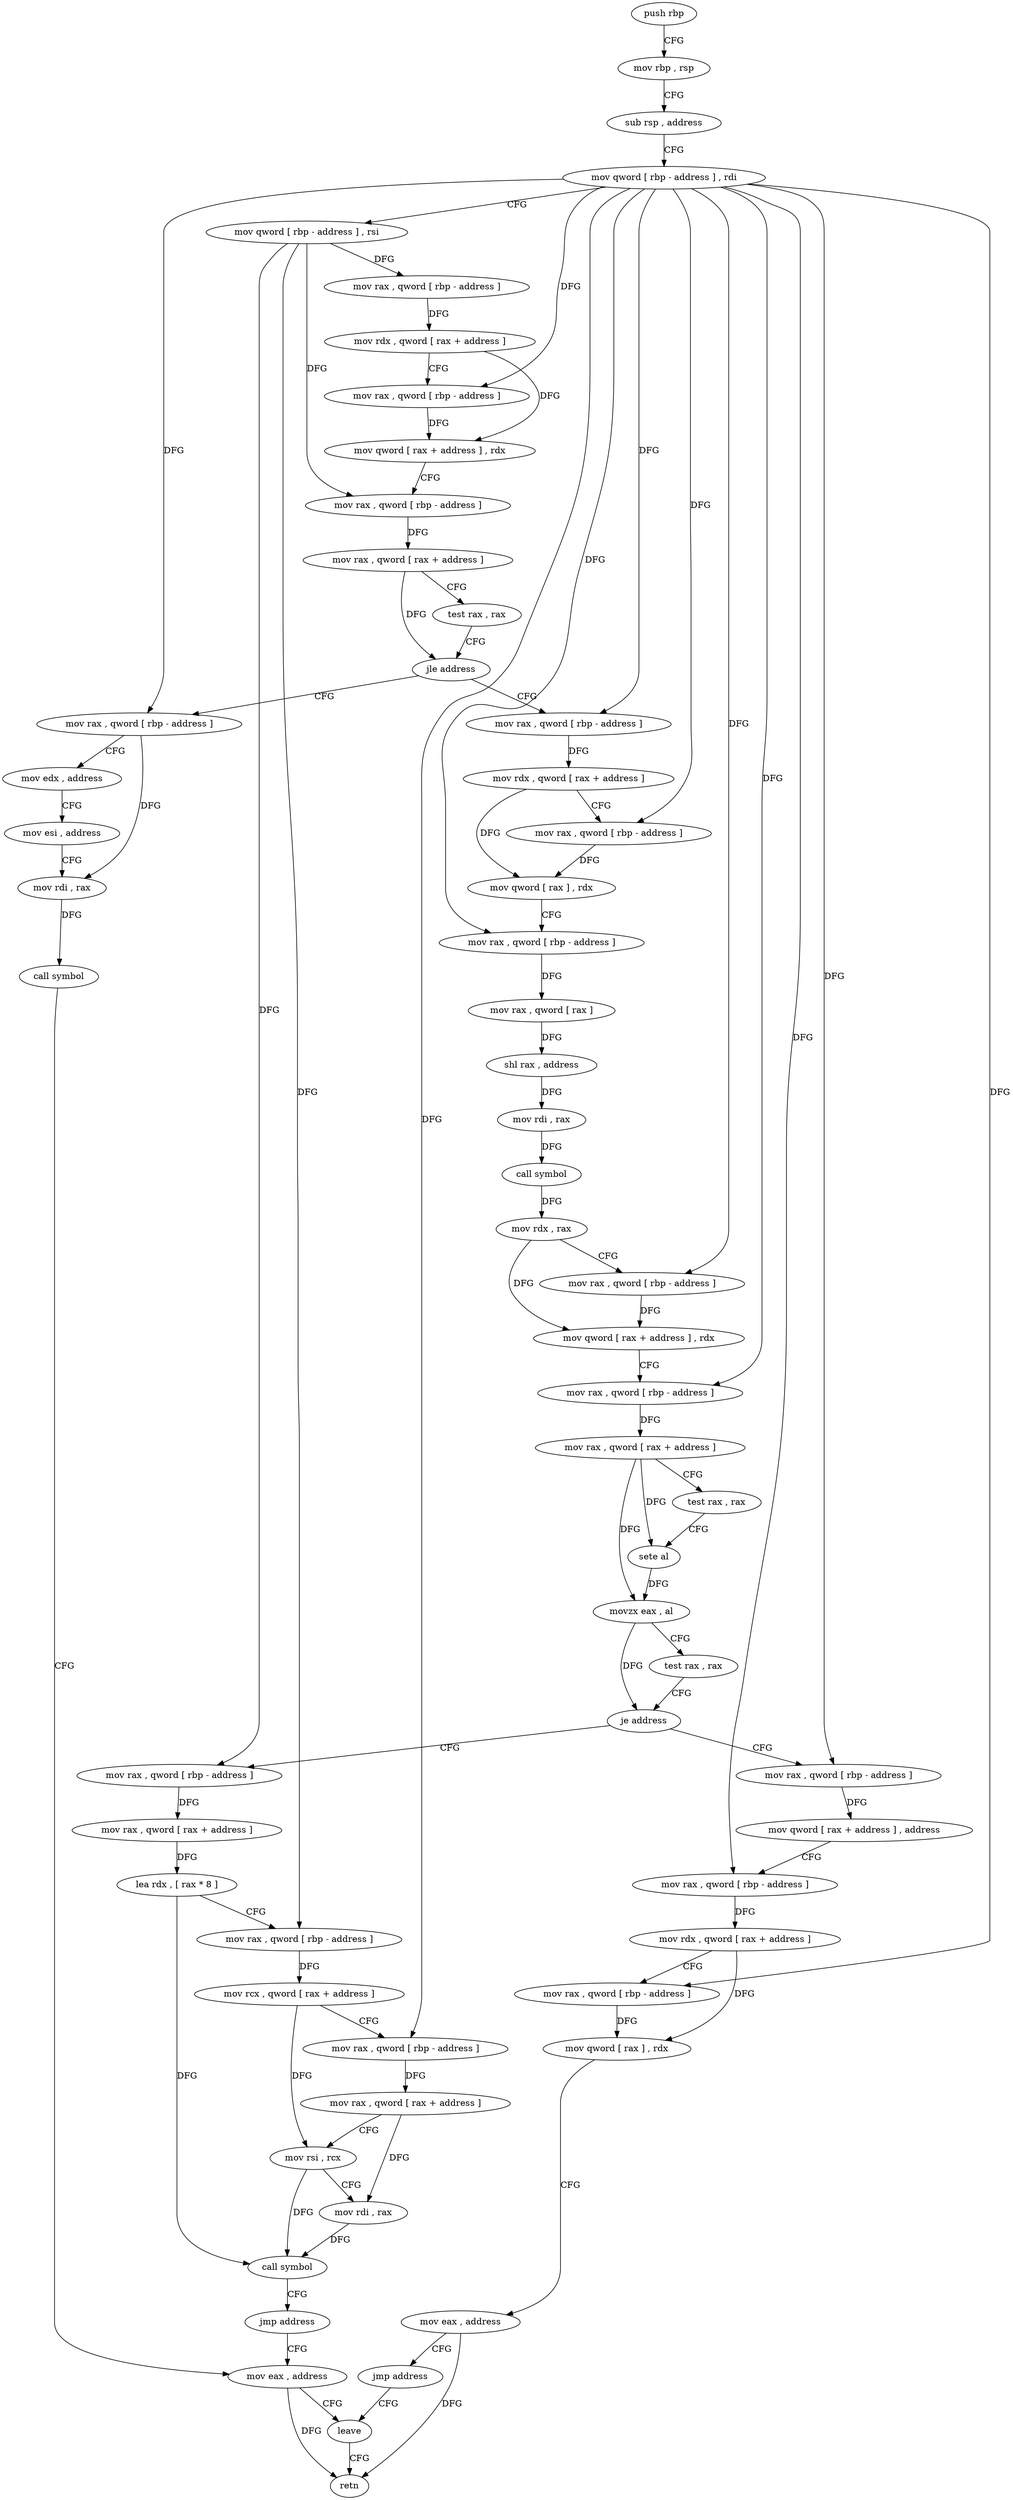 digraph "func" {
"4376626" [label = "push rbp" ]
"4376627" [label = "mov rbp , rsp" ]
"4376630" [label = "sub rsp , address" ]
"4376634" [label = "mov qword [ rbp - address ] , rdi" ]
"4376638" [label = "mov qword [ rbp - address ] , rsi" ]
"4376642" [label = "mov rax , qword [ rbp - address ]" ]
"4376646" [label = "mov rdx , qword [ rax + address ]" ]
"4376650" [label = "mov rax , qword [ rbp - address ]" ]
"4376654" [label = "mov qword [ rax + address ] , rdx" ]
"4376658" [label = "mov rax , qword [ rbp - address ]" ]
"4376662" [label = "mov rax , qword [ rax + address ]" ]
"4376666" [label = "test rax , rax" ]
"4376669" [label = "jle address" ]
"4376821" [label = "mov rax , qword [ rbp - address ]" ]
"4376675" [label = "mov rax , qword [ rbp - address ]" ]
"4376825" [label = "mov edx , address" ]
"4376830" [label = "mov esi , address" ]
"4376835" [label = "mov rdi , rax" ]
"4376838" [label = "call symbol" ]
"4376843" [label = "mov eax , address" ]
"4376679" [label = "mov rdx , qword [ rax + address ]" ]
"4376683" [label = "mov rax , qword [ rbp - address ]" ]
"4376687" [label = "mov qword [ rax ] , rdx" ]
"4376690" [label = "mov rax , qword [ rbp - address ]" ]
"4376694" [label = "mov rax , qword [ rax ]" ]
"4376697" [label = "shl rax , address" ]
"4376701" [label = "mov rdi , rax" ]
"4376704" [label = "call symbol" ]
"4376709" [label = "mov rdx , rax" ]
"4376712" [label = "mov rax , qword [ rbp - address ]" ]
"4376716" [label = "mov qword [ rax + address ] , rdx" ]
"4376720" [label = "mov rax , qword [ rbp - address ]" ]
"4376724" [label = "mov rax , qword [ rax + address ]" ]
"4376728" [label = "test rax , rax" ]
"4376731" [label = "sete al" ]
"4376734" [label = "movzx eax , al" ]
"4376737" [label = "test rax , rax" ]
"4376740" [label = "je address" ]
"4376776" [label = "mov rax , qword [ rbp - address ]" ]
"4376742" [label = "mov rax , qword [ rbp - address ]" ]
"4376780" [label = "mov rax , qword [ rax + address ]" ]
"4376784" [label = "lea rdx , [ rax * 8 ]" ]
"4376792" [label = "mov rax , qword [ rbp - address ]" ]
"4376796" [label = "mov rcx , qword [ rax + address ]" ]
"4376800" [label = "mov rax , qword [ rbp - address ]" ]
"4376804" [label = "mov rax , qword [ rax + address ]" ]
"4376808" [label = "mov rsi , rcx" ]
"4376811" [label = "mov rdi , rax" ]
"4376814" [label = "call symbol" ]
"4376819" [label = "jmp address" ]
"4376746" [label = "mov qword [ rax + address ] , address" ]
"4376754" [label = "mov rax , qword [ rbp - address ]" ]
"4376758" [label = "mov rdx , qword [ rax + address ]" ]
"4376762" [label = "mov rax , qword [ rbp - address ]" ]
"4376766" [label = "mov qword [ rax ] , rdx" ]
"4376769" [label = "mov eax , address" ]
"4376774" [label = "jmp address" ]
"4376848" [label = "leave" ]
"4376849" [label = "retn" ]
"4376626" -> "4376627" [ label = "CFG" ]
"4376627" -> "4376630" [ label = "CFG" ]
"4376630" -> "4376634" [ label = "CFG" ]
"4376634" -> "4376638" [ label = "CFG" ]
"4376634" -> "4376650" [ label = "DFG" ]
"4376634" -> "4376821" [ label = "DFG" ]
"4376634" -> "4376675" [ label = "DFG" ]
"4376634" -> "4376683" [ label = "DFG" ]
"4376634" -> "4376690" [ label = "DFG" ]
"4376634" -> "4376712" [ label = "DFG" ]
"4376634" -> "4376720" [ label = "DFG" ]
"4376634" -> "4376800" [ label = "DFG" ]
"4376634" -> "4376742" [ label = "DFG" ]
"4376634" -> "4376754" [ label = "DFG" ]
"4376634" -> "4376762" [ label = "DFG" ]
"4376638" -> "4376642" [ label = "DFG" ]
"4376638" -> "4376658" [ label = "DFG" ]
"4376638" -> "4376776" [ label = "DFG" ]
"4376638" -> "4376792" [ label = "DFG" ]
"4376642" -> "4376646" [ label = "DFG" ]
"4376646" -> "4376650" [ label = "CFG" ]
"4376646" -> "4376654" [ label = "DFG" ]
"4376650" -> "4376654" [ label = "DFG" ]
"4376654" -> "4376658" [ label = "CFG" ]
"4376658" -> "4376662" [ label = "DFG" ]
"4376662" -> "4376666" [ label = "CFG" ]
"4376662" -> "4376669" [ label = "DFG" ]
"4376666" -> "4376669" [ label = "CFG" ]
"4376669" -> "4376821" [ label = "CFG" ]
"4376669" -> "4376675" [ label = "CFG" ]
"4376821" -> "4376825" [ label = "CFG" ]
"4376821" -> "4376835" [ label = "DFG" ]
"4376675" -> "4376679" [ label = "DFG" ]
"4376825" -> "4376830" [ label = "CFG" ]
"4376830" -> "4376835" [ label = "CFG" ]
"4376835" -> "4376838" [ label = "DFG" ]
"4376838" -> "4376843" [ label = "CFG" ]
"4376843" -> "4376848" [ label = "CFG" ]
"4376843" -> "4376849" [ label = "DFG" ]
"4376679" -> "4376683" [ label = "CFG" ]
"4376679" -> "4376687" [ label = "DFG" ]
"4376683" -> "4376687" [ label = "DFG" ]
"4376687" -> "4376690" [ label = "CFG" ]
"4376690" -> "4376694" [ label = "DFG" ]
"4376694" -> "4376697" [ label = "DFG" ]
"4376697" -> "4376701" [ label = "DFG" ]
"4376701" -> "4376704" [ label = "DFG" ]
"4376704" -> "4376709" [ label = "DFG" ]
"4376709" -> "4376712" [ label = "CFG" ]
"4376709" -> "4376716" [ label = "DFG" ]
"4376712" -> "4376716" [ label = "DFG" ]
"4376716" -> "4376720" [ label = "CFG" ]
"4376720" -> "4376724" [ label = "DFG" ]
"4376724" -> "4376728" [ label = "CFG" ]
"4376724" -> "4376731" [ label = "DFG" ]
"4376724" -> "4376734" [ label = "DFG" ]
"4376728" -> "4376731" [ label = "CFG" ]
"4376731" -> "4376734" [ label = "DFG" ]
"4376734" -> "4376737" [ label = "CFG" ]
"4376734" -> "4376740" [ label = "DFG" ]
"4376737" -> "4376740" [ label = "CFG" ]
"4376740" -> "4376776" [ label = "CFG" ]
"4376740" -> "4376742" [ label = "CFG" ]
"4376776" -> "4376780" [ label = "DFG" ]
"4376742" -> "4376746" [ label = "DFG" ]
"4376780" -> "4376784" [ label = "DFG" ]
"4376784" -> "4376792" [ label = "CFG" ]
"4376784" -> "4376814" [ label = "DFG" ]
"4376792" -> "4376796" [ label = "DFG" ]
"4376796" -> "4376800" [ label = "CFG" ]
"4376796" -> "4376808" [ label = "DFG" ]
"4376800" -> "4376804" [ label = "DFG" ]
"4376804" -> "4376808" [ label = "CFG" ]
"4376804" -> "4376811" [ label = "DFG" ]
"4376808" -> "4376811" [ label = "CFG" ]
"4376808" -> "4376814" [ label = "DFG" ]
"4376811" -> "4376814" [ label = "DFG" ]
"4376814" -> "4376819" [ label = "CFG" ]
"4376819" -> "4376843" [ label = "CFG" ]
"4376746" -> "4376754" [ label = "CFG" ]
"4376754" -> "4376758" [ label = "DFG" ]
"4376758" -> "4376762" [ label = "CFG" ]
"4376758" -> "4376766" [ label = "DFG" ]
"4376762" -> "4376766" [ label = "DFG" ]
"4376766" -> "4376769" [ label = "CFG" ]
"4376769" -> "4376774" [ label = "CFG" ]
"4376769" -> "4376849" [ label = "DFG" ]
"4376774" -> "4376848" [ label = "CFG" ]
"4376848" -> "4376849" [ label = "CFG" ]
}
